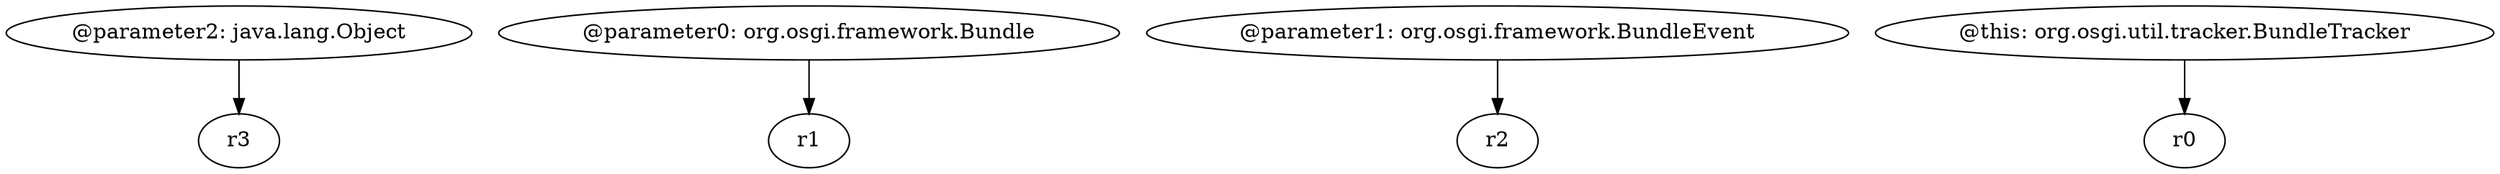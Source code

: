 digraph g {
0[label="@parameter2: java.lang.Object"]
1[label="r3"]
0->1[label=""]
2[label="@parameter0: org.osgi.framework.Bundle"]
3[label="r1"]
2->3[label=""]
4[label="@parameter1: org.osgi.framework.BundleEvent"]
5[label="r2"]
4->5[label=""]
6[label="@this: org.osgi.util.tracker.BundleTracker"]
7[label="r0"]
6->7[label=""]
}